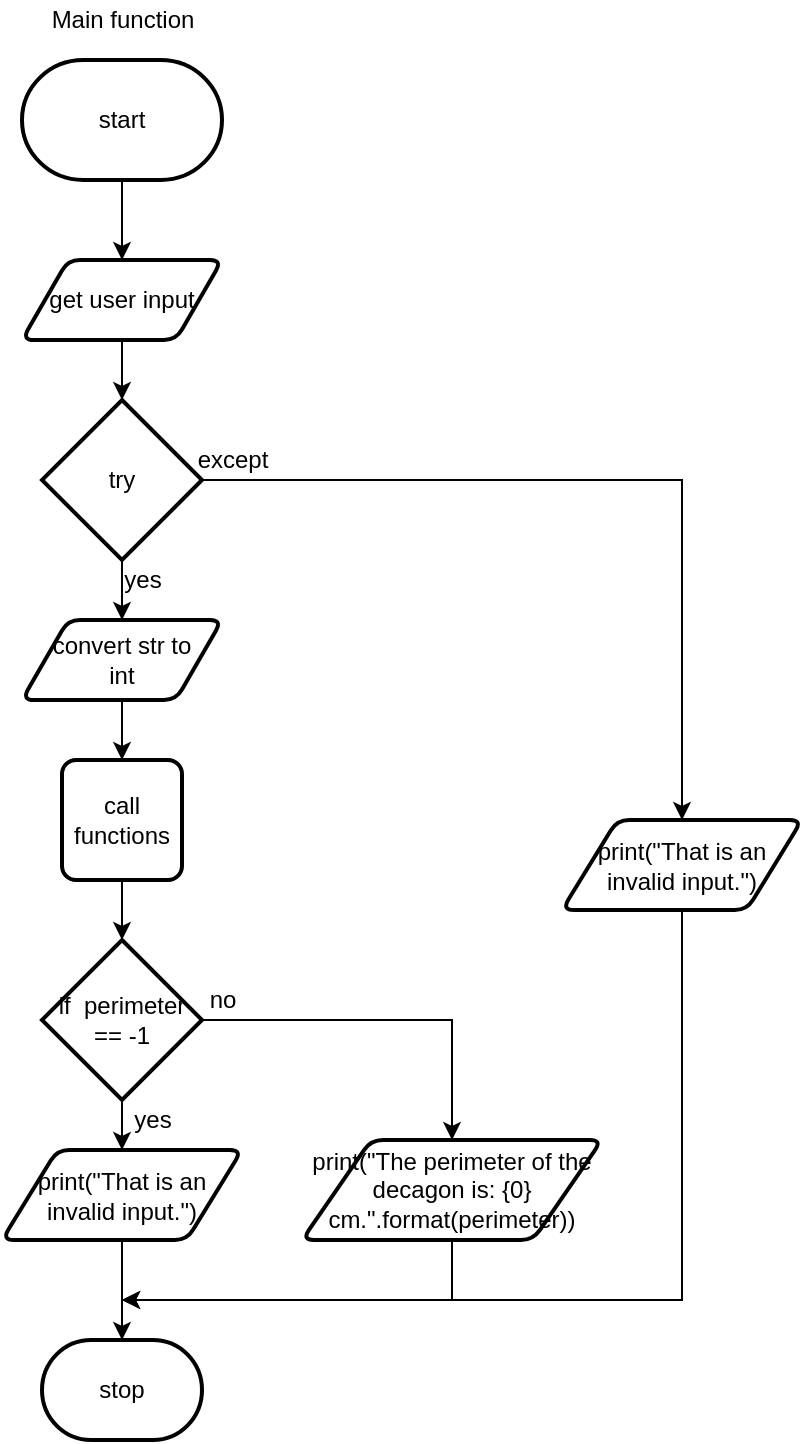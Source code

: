 <mxfile>
    <diagram id="BsBV6leVBUCAfMzn52um" name="Page-1">
        <mxGraphModel dx="562" dy="397" grid="1" gridSize="10" guides="1" tooltips="1" connect="1" arrows="1" fold="1" page="1" pageScale="1" pageWidth="827" pageHeight="1169" math="0" shadow="0">
            <root>
                <mxCell id="0"/>
                <mxCell id="1" parent="0"/>
                <mxCell id="9" style="edgeStyle=none;html=1;entryX=0.5;entryY=0;entryDx=0;entryDy=0;" parent="1" source="2" edge="1">
                    <mxGeometry relative="1" as="geometry">
                        <mxPoint x="390" y="140" as="targetPoint"/>
                    </mxGeometry>
                </mxCell>
                <mxCell id="2" value="start" style="strokeWidth=2;html=1;shape=mxgraph.flowchart.terminator;whiteSpace=wrap;" parent="1" vertex="1">
                    <mxGeometry x="340" y="40" width="100" height="60" as="geometry"/>
                </mxCell>
                <mxCell id="204" value="stop" style="strokeWidth=2;html=1;shape=mxgraph.flowchart.terminator;whiteSpace=wrap;" parent="1" vertex="1">
                    <mxGeometry x="350" y="680" width="80" height="50" as="geometry"/>
                </mxCell>
                <mxCell id="219" value="Main function" style="text;html=1;align=center;verticalAlign=middle;resizable=0;points=[];autosize=1;strokeColor=none;fillColor=none;" parent="1" vertex="1">
                    <mxGeometry x="345" y="10" width="90" height="20" as="geometry"/>
                </mxCell>
                <mxCell id="250" style="edgeStyle=none;html=1;entryX=0.5;entryY=0;entryDx=0;entryDy=0;entryPerimeter=0;" edge="1" parent="1" source="248" target="249">
                    <mxGeometry relative="1" as="geometry"/>
                </mxCell>
                <mxCell id="248" value="get user input" style="shape=parallelogram;html=1;strokeWidth=2;perimeter=parallelogramPerimeter;whiteSpace=wrap;rounded=1;arcSize=12;size=0.23;" vertex="1" parent="1">
                    <mxGeometry x="340" y="140" width="100" height="40" as="geometry"/>
                </mxCell>
                <mxCell id="253" style="edgeStyle=none;html=1;entryX=0.5;entryY=0;entryDx=0;entryDy=0;" edge="1" parent="1" source="249" target="251">
                    <mxGeometry relative="1" as="geometry"/>
                </mxCell>
                <mxCell id="268" style="edgeStyle=orthogonalEdgeStyle;rounded=0;html=1;" edge="1" parent="1" source="249">
                    <mxGeometry relative="1" as="geometry">
                        <mxPoint x="670" y="420" as="targetPoint"/>
                        <Array as="points">
                            <mxPoint x="670" y="250"/>
                            <mxPoint x="670" y="420"/>
                        </Array>
                    </mxGeometry>
                </mxCell>
                <mxCell id="249" value="try" style="strokeWidth=2;html=1;shape=mxgraph.flowchart.decision;whiteSpace=wrap;" vertex="1" parent="1">
                    <mxGeometry x="350" y="210" width="80" height="80" as="geometry"/>
                </mxCell>
                <mxCell id="254" style="edgeStyle=none;html=1;entryX=0.5;entryY=0;entryDx=0;entryDy=0;" edge="1" parent="1" source="251" target="252">
                    <mxGeometry relative="1" as="geometry"/>
                </mxCell>
                <mxCell id="251" value="convert str to &lt;br&gt;int" style="shape=parallelogram;html=1;strokeWidth=2;perimeter=parallelogramPerimeter;whiteSpace=wrap;rounded=1;arcSize=12;size=0.23;" vertex="1" parent="1">
                    <mxGeometry x="340" y="320" width="100" height="40" as="geometry"/>
                </mxCell>
                <mxCell id="257" style="edgeStyle=none;html=1;entryX=0.5;entryY=0;entryDx=0;entryDy=0;entryPerimeter=0;" edge="1" parent="1" source="252" target="256">
                    <mxGeometry relative="1" as="geometry"/>
                </mxCell>
                <mxCell id="252" value="call functions" style="rounded=1;whiteSpace=wrap;html=1;absoluteArcSize=1;arcSize=14;strokeWidth=2;" vertex="1" parent="1">
                    <mxGeometry x="360" y="390" width="60" height="60" as="geometry"/>
                </mxCell>
                <mxCell id="260" style="edgeStyle=none;html=1;entryX=0.5;entryY=0;entryDx=0;entryDy=0;" edge="1" parent="1" source="256" target="259">
                    <mxGeometry relative="1" as="geometry"/>
                </mxCell>
                <mxCell id="265" style="edgeStyle=orthogonalEdgeStyle;html=1;entryX=0.5;entryY=0;entryDx=0;entryDy=0;rounded=0;" edge="1" parent="1" source="256" target="264">
                    <mxGeometry relative="1" as="geometry"/>
                </mxCell>
                <mxCell id="256" value="if&amp;nbsp; perimeter == -1" style="strokeWidth=2;html=1;shape=mxgraph.flowchart.decision;whiteSpace=wrap;" vertex="1" parent="1">
                    <mxGeometry x="350" y="480" width="80" height="80" as="geometry"/>
                </mxCell>
                <mxCell id="261" style="edgeStyle=none;html=1;entryX=0.5;entryY=0;entryDx=0;entryDy=0;entryPerimeter=0;" edge="1" parent="1" source="259" target="204">
                    <mxGeometry relative="1" as="geometry"/>
                </mxCell>
                <mxCell id="259" value="print(&quot;That is an invalid input.&quot;)" style="shape=parallelogram;html=1;strokeWidth=2;perimeter=parallelogramPerimeter;whiteSpace=wrap;rounded=1;arcSize=12;size=0.23;" vertex="1" parent="1">
                    <mxGeometry x="330" y="585" width="120" height="45" as="geometry"/>
                </mxCell>
                <mxCell id="262" value="yes" style="text;html=1;align=center;verticalAlign=middle;resizable=0;points=[];autosize=1;strokeColor=none;fillColor=none;" vertex="1" parent="1">
                    <mxGeometry x="390" y="560" width="30" height="20" as="geometry"/>
                </mxCell>
                <mxCell id="266" style="edgeStyle=orthogonalEdgeStyle;rounded=0;html=1;" edge="1" parent="1" source="264">
                    <mxGeometry relative="1" as="geometry">
                        <mxPoint x="390" y="660" as="targetPoint"/>
                        <Array as="points">
                            <mxPoint x="555" y="660"/>
                        </Array>
                    </mxGeometry>
                </mxCell>
                <mxCell id="264" value="print(&quot;The perimeter of the decagon is: {0} cm.&quot;.format(perimeter))" style="shape=parallelogram;html=1;strokeWidth=2;perimeter=parallelogramPerimeter;whiteSpace=wrap;rounded=1;arcSize=12;size=0.23;" vertex="1" parent="1">
                    <mxGeometry x="480" y="580" width="150" height="50" as="geometry"/>
                </mxCell>
                <mxCell id="267" value="no" style="text;html=1;align=center;verticalAlign=middle;resizable=0;points=[];autosize=1;strokeColor=none;fillColor=none;" vertex="1" parent="1">
                    <mxGeometry x="425" y="500" width="30" height="20" as="geometry"/>
                </mxCell>
                <mxCell id="272" style="edgeStyle=orthogonalEdgeStyle;rounded=0;html=1;" edge="1" parent="1" source="269">
                    <mxGeometry relative="1" as="geometry">
                        <mxPoint x="390" y="660" as="targetPoint"/>
                        <Array as="points">
                            <mxPoint x="670" y="660"/>
                        </Array>
                    </mxGeometry>
                </mxCell>
                <mxCell id="269" value="print(&quot;That is an invalid input.&quot;)" style="shape=parallelogram;html=1;strokeWidth=2;perimeter=parallelogramPerimeter;whiteSpace=wrap;rounded=1;arcSize=12;size=0.23;" vertex="1" parent="1">
                    <mxGeometry x="610" y="420" width="120" height="45" as="geometry"/>
                </mxCell>
                <mxCell id="270" value="yes" style="text;html=1;align=center;verticalAlign=middle;resizable=0;points=[];autosize=1;strokeColor=none;fillColor=none;" vertex="1" parent="1">
                    <mxGeometry x="385" y="290" width="30" height="20" as="geometry"/>
                </mxCell>
                <mxCell id="271" value="except" style="text;html=1;align=center;verticalAlign=middle;resizable=0;points=[];autosize=1;strokeColor=none;fillColor=none;" vertex="1" parent="1">
                    <mxGeometry x="420" y="230" width="50" height="20" as="geometry"/>
                </mxCell>
            </root>
        </mxGraphModel>
    </diagram>
</mxfile>